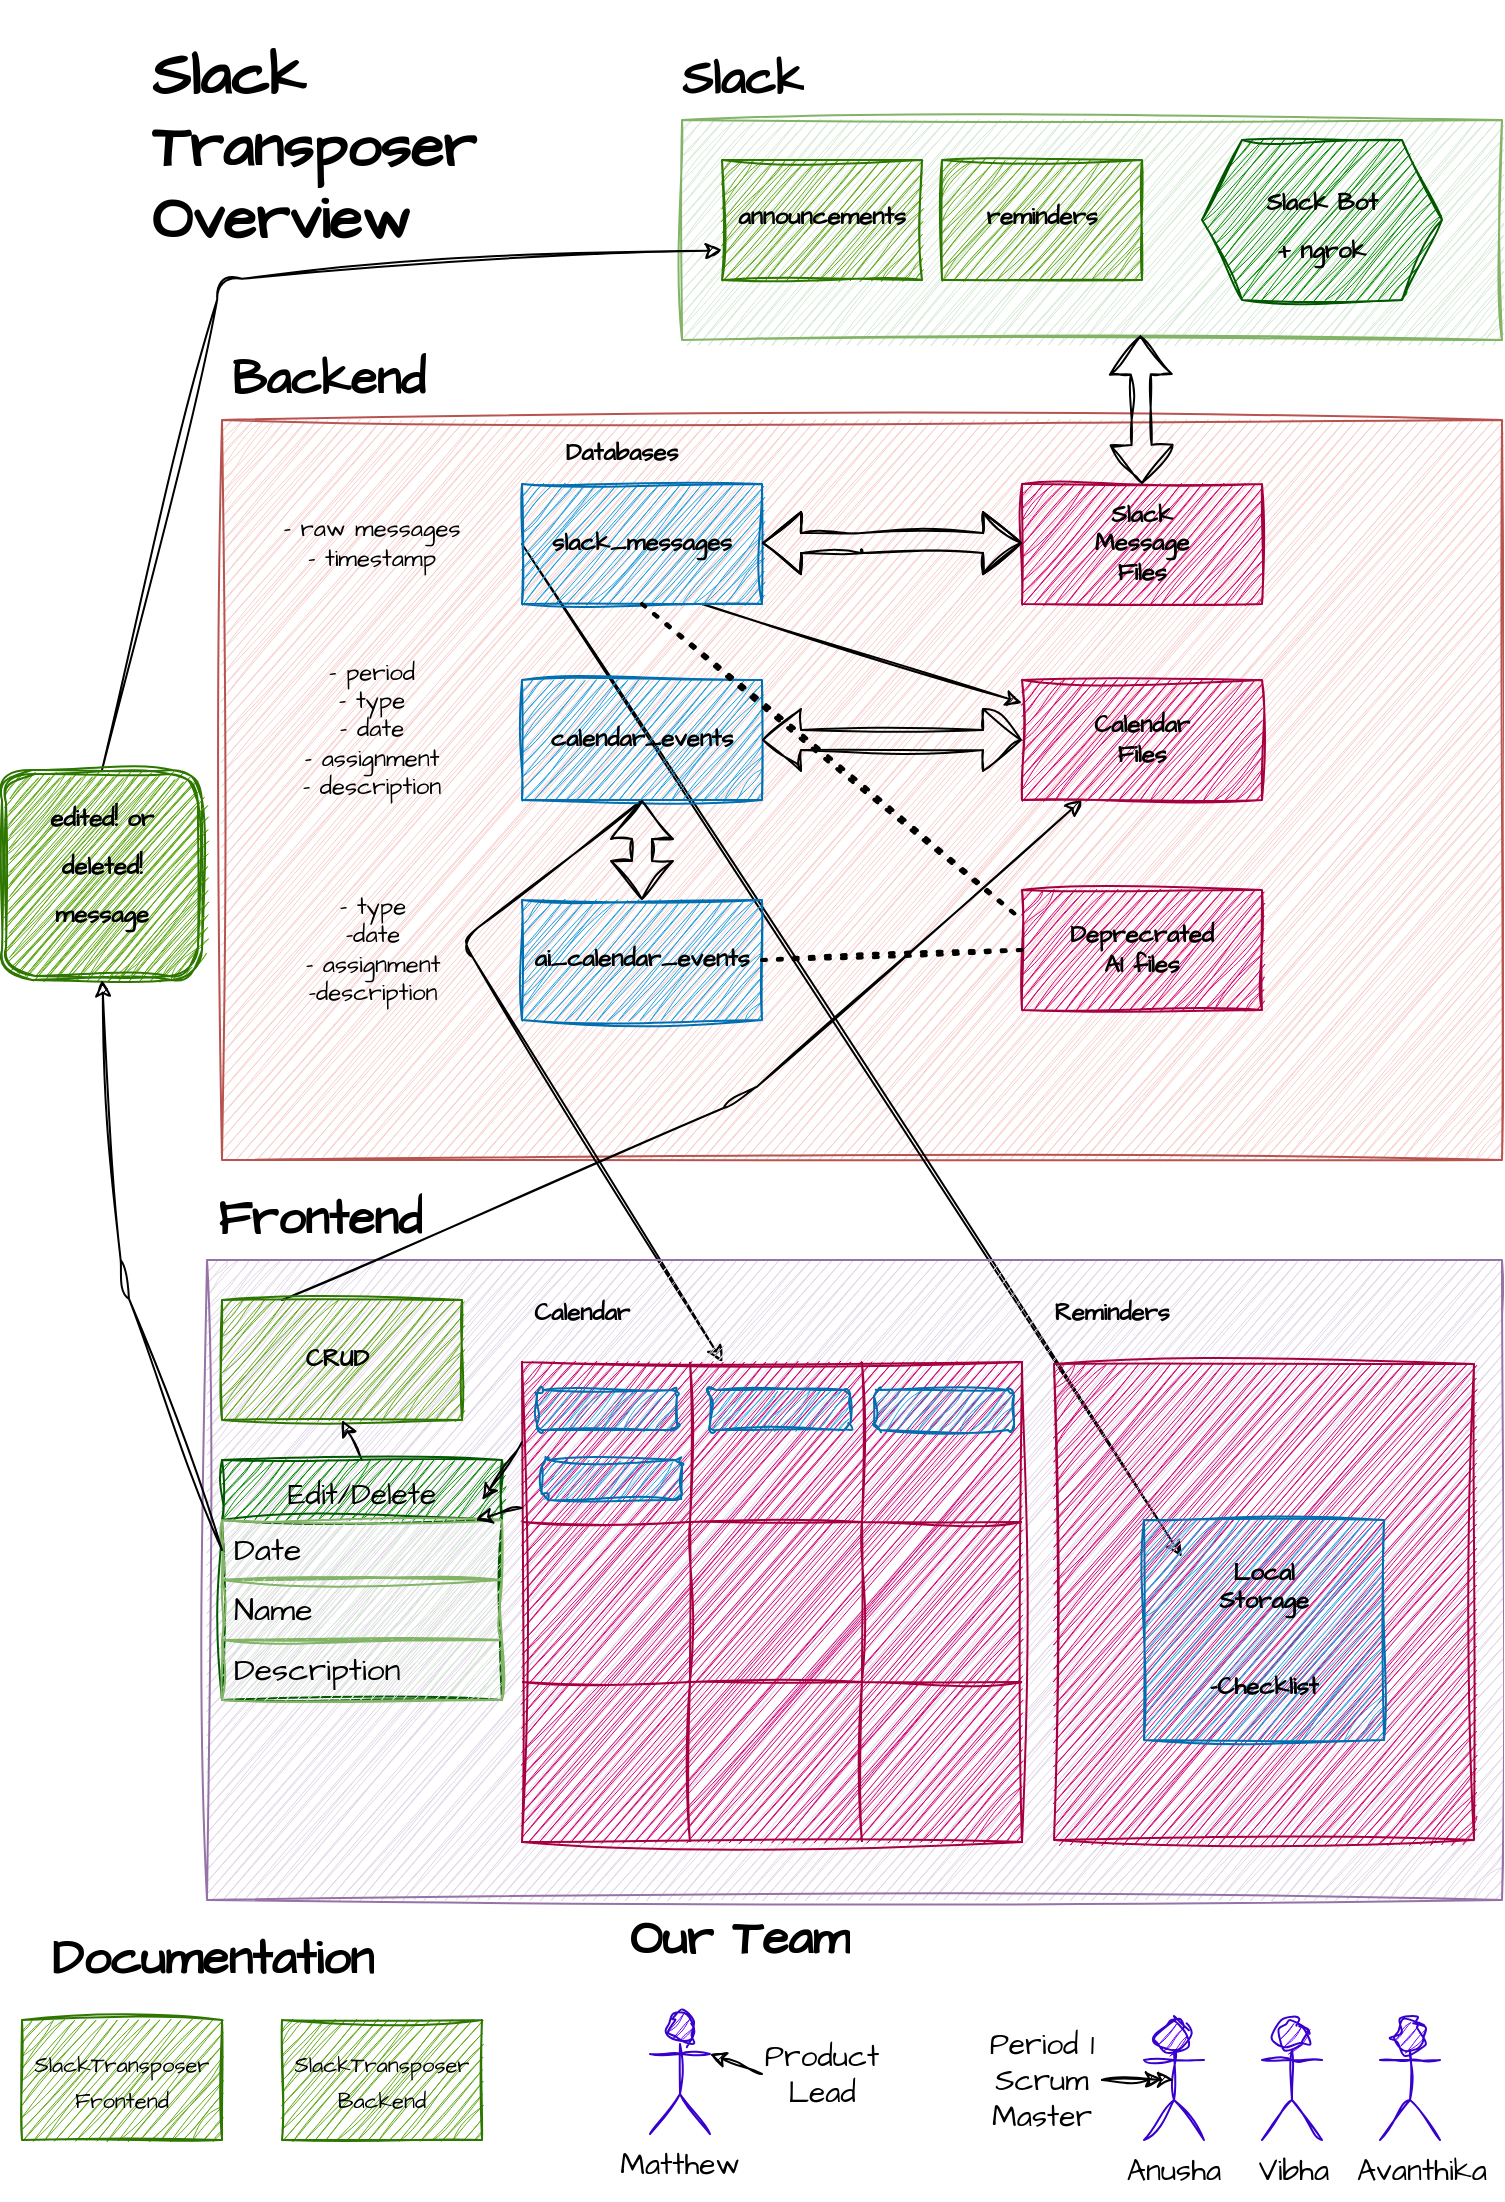 <mxfile>
  <diagram id="cbtELeMb5u2cjlSm2niA" name="Page-1">
    <mxGraphModel dx="1068" dy="2098" grid="1" gridSize="20" guides="1" tooltips="1" connect="1" arrows="1" fold="1" page="1" pageScale="1" pageWidth="850" pageHeight="1100" background="#ffffff" math="0" shadow="0">
      <root>
        <mxCell id="0" />
        <mxCell id="1" parent="0" />
        <mxCell id="2" value="" style="rounded=0;whiteSpace=wrap;html=1;sketch=1;hachureGap=4;jiggle=2;curveFitting=1;fontFamily=Architects Daughter;fontSource=https%3A%2F%2Ffonts.googleapis.com%2Fcss%3Ffamily%3DArchitects%2BDaughter;fontSize=20;fillColor=#d5e8d4;strokeColor=#82b366;" parent="1" vertex="1">
          <mxGeometry x="350" y="50" width="410" height="110" as="geometry" />
        </mxCell>
        <mxCell id="3" value="" style="rounded=0;whiteSpace=wrap;html=1;sketch=1;hachureGap=4;jiggle=2;curveFitting=1;fontFamily=Architects Daughter;fontSource=https%3A%2F%2Ffonts.googleapis.com%2Fcss%3Ffamily%3DArchitects%2BDaughter;fontSize=20;fillColor=#60a917;fontColor=#ffffff;strokeColor=#2D7600;" parent="1" vertex="1">
          <mxGeometry x="370" y="70" width="100" height="60" as="geometry" />
        </mxCell>
        <mxCell id="4" value="" style="rounded=0;whiteSpace=wrap;html=1;sketch=1;hachureGap=4;jiggle=2;curveFitting=1;fontFamily=Architects Daughter;fontSource=https%3A%2F%2Ffonts.googleapis.com%2Fcss%3Ffamily%3DArchitects%2BDaughter;fontSize=20;fillColor=#60a917;fontColor=#ffffff;strokeColor=#2D7600;" parent="1" vertex="1">
          <mxGeometry x="480" y="70" width="100" height="60" as="geometry" />
        </mxCell>
        <mxCell id="6" value="" style="shape=hexagon;perimeter=hexagonPerimeter2;whiteSpace=wrap;html=1;fixedSize=1;sketch=1;hachureGap=4;jiggle=2;curveFitting=1;fontFamily=Architects Daughter;fontSource=https%3A%2F%2Ffonts.googleapis.com%2Fcss%3Ffamily%3DArchitects%2BDaughter;fontSize=20;fillColor=#008a00;fontColor=#ffffff;strokeColor=#005700;" parent="1" vertex="1">
          <mxGeometry x="610" y="60" width="120" height="80" as="geometry" />
        </mxCell>
        <mxCell id="7" value="&lt;b style=&quot;font-size: 12px;&quot;&gt;announcements&lt;/b&gt;" style="text;html=1;strokeColor=none;fillColor=none;align=center;verticalAlign=middle;whiteSpace=wrap;rounded=0;sketch=1;hachureGap=4;jiggle=2;curveFitting=1;fontFamily=Architects Daughter;fontSource=https%3A%2F%2Ffonts.googleapis.com%2Fcss%3Ffamily%3DArchitects%2BDaughter;fontSize=20;fontColor=#000000;" parent="1" vertex="1">
          <mxGeometry x="390" y="80" width="60" height="30" as="geometry" />
        </mxCell>
        <mxCell id="9" value="&lt;span style=&quot;font-size: 12px;&quot;&gt;&lt;b&gt;reminders&lt;/b&gt;&lt;/span&gt;" style="text;html=1;strokeColor=none;fillColor=none;align=center;verticalAlign=middle;whiteSpace=wrap;rounded=0;sketch=1;hachureGap=4;jiggle=2;curveFitting=1;fontFamily=Architects Daughter;fontSource=https%3A%2F%2Ffonts.googleapis.com%2Fcss%3Ffamily%3DArchitects%2BDaughter;fontSize=20;fontColor=#000000;" parent="1" vertex="1">
          <mxGeometry x="500" y="80" width="60" height="30" as="geometry" />
        </mxCell>
        <mxCell id="13" value="&lt;span style=&quot;font-size: 12px;&quot;&gt;&lt;b&gt;Slack Bot + ngrok&lt;/b&gt;&lt;/span&gt;" style="text;html=1;strokeColor=none;fillColor=none;align=center;verticalAlign=middle;whiteSpace=wrap;rounded=0;sketch=1;hachureGap=4;jiggle=2;curveFitting=1;fontFamily=Architects Daughter;fontSource=https%3A%2F%2Ffonts.googleapis.com%2Fcss%3Ffamily%3DArchitects%2BDaughter;fontSize=20;fontColor=#000000;" parent="1" vertex="1">
          <mxGeometry x="640" y="85" width="60" height="30" as="geometry" />
        </mxCell>
        <mxCell id="15" value="" style="rounded=0;whiteSpace=wrap;html=1;sketch=1;hachureGap=4;jiggle=2;curveFitting=1;fontFamily=Architects Daughter;fontSource=https%3A%2F%2Ffonts.googleapis.com%2Fcss%3Ffamily%3DArchitects%2BDaughter;fontSize=12;fillColor=#f8cecc;strokeColor=#b85450;" parent="1" vertex="1">
          <mxGeometry x="120" y="200" width="640" height="370" as="geometry" />
        </mxCell>
        <mxCell id="16" value="&lt;h1&gt;Slack&lt;/h1&gt;" style="text;html=1;strokeColor=none;fillColor=none;spacing=5;spacingTop=-20;whiteSpace=wrap;overflow=hidden;rounded=0;sketch=1;hachureGap=4;jiggle=2;curveFitting=1;fontFamily=Architects Daughter;fontSource=https%3A%2F%2Ffonts.googleapis.com%2Fcss%3Ffamily%3DArchitects%2BDaughter;fontSize=12;fontColor=#000000;fontStyle=0" parent="1" vertex="1">
          <mxGeometry x="345" y="10" width="190" height="40" as="geometry" />
        </mxCell>
        <mxCell id="17" value="&lt;h1&gt;Backend&lt;/h1&gt;" style="text;html=1;strokeColor=none;fillColor=none;spacing=5;spacingTop=-20;whiteSpace=wrap;overflow=hidden;rounded=0;sketch=1;hachureGap=4;jiggle=2;curveFitting=1;fontFamily=Architects Daughter;fontSource=https%3A%2F%2Ffonts.googleapis.com%2Fcss%3Ffamily%3DArchitects%2BDaughter;fontSize=12;fontColor=#000000;fontStyle=0" parent="1" vertex="1">
          <mxGeometry x="120" y="160" width="190" height="40" as="geometry" />
        </mxCell>
        <mxCell id="18" value="&lt;b&gt;Databases&lt;/b&gt;" style="text;html=1;strokeColor=none;fillColor=none;align=center;verticalAlign=middle;whiteSpace=wrap;rounded=0;sketch=1;hachureGap=4;jiggle=2;curveFitting=1;fontFamily=Architects Daughter;fontSource=https%3A%2F%2Ffonts.googleapis.com%2Fcss%3Ffamily%3DArchitects%2BDaughter;fontSize=12;fontColor=#000000;" parent="1" vertex="1">
          <mxGeometry x="290" y="202" width="60" height="30" as="geometry" />
        </mxCell>
        <mxCell id="40" style="edgeStyle=none;sketch=1;hachureGap=4;jiggle=2;curveFitting=1;html=1;exitX=0.75;exitY=1;exitDx=0;exitDy=0;strokeColor=#000000;fontFamily=Architects Daughter;fontSource=https%3A%2F%2Ffonts.googleapis.com%2Fcss%3Ffamily%3DArchitects%2BDaughter;fontSize=12;fontColor=#000000;" parent="1" source="19" target="29" edge="1">
          <mxGeometry relative="1" as="geometry" />
        </mxCell>
        <mxCell id="138" style="edgeStyle=none;sketch=1;hachureGap=4;jiggle=2;curveFitting=1;html=1;exitX=0;exitY=0.5;exitDx=0;exitDy=0;entryX=0.158;entryY=0.167;entryDx=0;entryDy=0;entryPerimeter=0;strokeColor=#000000;fontFamily=Architects Daughter;fontSource=https%3A%2F%2Ffonts.googleapis.com%2Fcss%3Ffamily%3DArchitects%2BDaughter;fontSize=11;fontColor=#000000;" parent="1" source="19" target="71" edge="1">
          <mxGeometry relative="1" as="geometry" />
        </mxCell>
        <mxCell id="19" value="" style="rounded=0;whiteSpace=wrap;html=1;sketch=1;hachureGap=4;jiggle=2;curveFitting=1;fontFamily=Architects Daughter;fontSource=https%3A%2F%2Ffonts.googleapis.com%2Fcss%3Ffamily%3DArchitects%2BDaughter;fontSize=12;fontColor=#ffffff;fillColor=#1ba1e2;strokeColor=#006EAF;" parent="1" vertex="1">
          <mxGeometry x="270" y="232" width="120" height="60" as="geometry" />
        </mxCell>
        <mxCell id="74" style="edgeStyle=none;sketch=1;hachureGap=4;jiggle=2;curveFitting=1;html=1;exitX=0.5;exitY=1;exitDx=0;exitDy=0;strokeColor=#000000;fontFamily=Architects Daughter;fontSource=https%3A%2F%2Ffonts.googleapis.com%2Fcss%3Ffamily%3DArchitects%2BDaughter;fontSize=12;fontColor=#000000;" parent="1" source="20" target="50" edge="1">
          <mxGeometry relative="1" as="geometry">
            <Array as="points">
              <mxPoint x="240" y="460" />
            </Array>
          </mxGeometry>
        </mxCell>
        <mxCell id="20" value="" style="rounded=0;whiteSpace=wrap;html=1;sketch=1;hachureGap=4;jiggle=2;curveFitting=1;fontFamily=Architects Daughter;fontSource=https%3A%2F%2Ffonts.googleapis.com%2Fcss%3Ffamily%3DArchitects%2BDaughter;fontSize=12;fontColor=#ffffff;fillColor=#1ba1e2;strokeColor=#006EAF;" parent="1" vertex="1">
          <mxGeometry x="270" y="330" width="120" height="60" as="geometry" />
        </mxCell>
        <mxCell id="21" value="" style="rounded=0;whiteSpace=wrap;html=1;sketch=1;hachureGap=4;jiggle=2;curveFitting=1;fontFamily=Architects Daughter;fontSource=https%3A%2F%2Ffonts.googleapis.com%2Fcss%3Ffamily%3DArchitects%2BDaughter;fontSize=12;fontColor=#ffffff;fillColor=#1ba1e2;strokeColor=#006EAF;" parent="1" vertex="1">
          <mxGeometry x="270" y="440" width="120" height="60" as="geometry" />
        </mxCell>
        <mxCell id="22" value="&lt;b&gt;slack_messages&lt;/b&gt;" style="text;html=1;strokeColor=none;fillColor=none;align=center;verticalAlign=middle;whiteSpace=wrap;rounded=0;sketch=1;hachureGap=4;jiggle=2;curveFitting=1;fontFamily=Architects Daughter;fontSource=https%3A%2F%2Ffonts.googleapis.com%2Fcss%3Ffamily%3DArchitects%2BDaughter;fontSize=12;fontColor=#000000;" parent="1" vertex="1">
          <mxGeometry x="300" y="247" width="60" height="30" as="geometry" />
        </mxCell>
        <mxCell id="23" value="&lt;b&gt;calendar_events&lt;/b&gt;" style="text;html=1;strokeColor=none;fillColor=none;align=center;verticalAlign=middle;whiteSpace=wrap;rounded=0;sketch=1;hachureGap=4;jiggle=2;curveFitting=1;fontFamily=Architects Daughter;fontSource=https%3A%2F%2Ffonts.googleapis.com%2Fcss%3Ffamily%3DArchitects%2BDaughter;fontSize=12;fontColor=#000000;" parent="1" vertex="1">
          <mxGeometry x="300" y="345" width="60" height="30" as="geometry" />
        </mxCell>
        <mxCell id="24" value="&lt;b&gt;ai_calendar_events&lt;/b&gt;" style="text;html=1;strokeColor=none;fillColor=none;align=center;verticalAlign=middle;whiteSpace=wrap;rounded=0;sketch=1;hachureGap=4;jiggle=2;curveFitting=1;fontFamily=Architects Daughter;fontSource=https%3A%2F%2Ffonts.googleapis.com%2Fcss%3Ffamily%3DArchitects%2BDaughter;fontSize=12;fontColor=#000000;" parent="1" vertex="1">
          <mxGeometry x="300" y="455" width="60" height="30" as="geometry" />
        </mxCell>
        <mxCell id="25" value="- raw messages&lt;br&gt;- timestamp" style="text;html=1;strokeColor=none;fillColor=none;align=center;verticalAlign=middle;whiteSpace=wrap;rounded=0;sketch=1;hachureGap=4;jiggle=2;curveFitting=1;fontFamily=Architects Daughter;fontSource=https%3A%2F%2Ffonts.googleapis.com%2Fcss%3Ffamily%3DArchitects%2BDaughter;fontSize=12;fontColor=#000000;" parent="1" vertex="1">
          <mxGeometry x="130" y="247" width="130" height="30" as="geometry" />
        </mxCell>
        <mxCell id="26" value="- period&lt;br&gt;- type&lt;br&gt;- date&lt;br&gt;- assignment&lt;br&gt;- description" style="text;html=1;strokeColor=none;fillColor=none;align=center;verticalAlign=middle;whiteSpace=wrap;rounded=0;sketch=1;hachureGap=4;jiggle=2;curveFitting=1;fontFamily=Architects Daughter;fontSource=https%3A%2F%2Ffonts.googleapis.com%2Fcss%3Ffamily%3DArchitects%2BDaughter;fontSize=12;fontColor=#000000;" parent="1" vertex="1">
          <mxGeometry x="130" y="340" width="130" height="30" as="geometry" />
        </mxCell>
        <mxCell id="27" value="- type&lt;br&gt;-date&lt;br&gt;- assignment&lt;br&gt;-description" style="text;html=1;strokeColor=none;fillColor=none;align=center;verticalAlign=middle;whiteSpace=wrap;rounded=0;sketch=1;hachureGap=4;jiggle=2;curveFitting=1;fontFamily=Architects Daughter;fontSource=https%3A%2F%2Ffonts.googleapis.com%2Fcss%3Ffamily%3DArchitects%2BDaughter;fontSize=12;fontColor=#000000;" parent="1" vertex="1">
          <mxGeometry x="112.5" y="450" width="165" height="30" as="geometry" />
        </mxCell>
        <mxCell id="28" value="" style="rounded=0;whiteSpace=wrap;html=1;sketch=1;hachureGap=4;jiggle=2;curveFitting=1;fontFamily=Architects Daughter;fontSource=https%3A%2F%2Ffonts.googleapis.com%2Fcss%3Ffamily%3DArchitects%2BDaughter;fontSize=12;fontColor=#ffffff;fillColor=#d80073;strokeColor=#A50040;" parent="1" vertex="1">
          <mxGeometry x="520" y="232" width="120" height="60" as="geometry" />
        </mxCell>
        <mxCell id="29" value="" style="rounded=0;whiteSpace=wrap;html=1;sketch=1;hachureGap=4;jiggle=2;curveFitting=1;fontFamily=Architects Daughter;fontSource=https%3A%2F%2Ffonts.googleapis.com%2Fcss%3Ffamily%3DArchitects%2BDaughter;fontSize=12;fontColor=#ffffff;fillColor=#d80073;strokeColor=#A50040;" parent="1" vertex="1">
          <mxGeometry x="520" y="330" width="120" height="60" as="geometry" />
        </mxCell>
        <mxCell id="30" value="" style="rounded=0;whiteSpace=wrap;html=1;sketch=1;hachureGap=4;jiggle=2;curveFitting=1;fontFamily=Architects Daughter;fontSource=https%3A%2F%2Ffonts.googleapis.com%2Fcss%3Ffamily%3DArchitects%2BDaughter;fontSize=12;fontColor=#ffffff;fillColor=#d80073;strokeColor=#A50040;" parent="1" vertex="1">
          <mxGeometry x="520" y="435" width="120" height="60" as="geometry" />
        </mxCell>
        <mxCell id="31" value="Slack Message Files" style="text;html=1;strokeColor=none;fillColor=none;align=center;verticalAlign=middle;whiteSpace=wrap;rounded=0;sketch=1;hachureGap=4;jiggle=2;curveFitting=1;fontFamily=Architects Daughter;fontSource=https%3A%2F%2Ffonts.googleapis.com%2Fcss%3Ffamily%3DArchitects%2BDaughter;fontSize=12;fontColor=#000000;fontStyle=1" parent="1" vertex="1">
          <mxGeometry x="550" y="247" width="60" height="30" as="geometry" />
        </mxCell>
        <mxCell id="32" value="&lt;b&gt;Calendar Files&lt;/b&gt;" style="text;html=1;strokeColor=none;fillColor=none;align=center;verticalAlign=middle;whiteSpace=wrap;rounded=0;sketch=1;hachureGap=4;jiggle=2;curveFitting=1;fontFamily=Architects Daughter;fontSource=https%3A%2F%2Ffonts.googleapis.com%2Fcss%3Ffamily%3DArchitects%2BDaughter;fontSize=12;fontColor=#000000;" parent="1" vertex="1">
          <mxGeometry x="550" y="345" width="60" height="30" as="geometry" />
        </mxCell>
        <mxCell id="33" value="&lt;b&gt;Deprecrated AI files&lt;/b&gt;" style="text;html=1;strokeColor=none;fillColor=none;align=center;verticalAlign=middle;whiteSpace=wrap;rounded=0;sketch=1;hachureGap=4;jiggle=2;curveFitting=1;fontFamily=Architects Daughter;fontSource=https%3A%2F%2Ffonts.googleapis.com%2Fcss%3Ffamily%3DArchitects%2BDaughter;fontSize=12;fontColor=#000000;" parent="1" vertex="1">
          <mxGeometry x="550" y="450" width="60" height="30" as="geometry" />
        </mxCell>
        <mxCell id="44" value="" style="endArrow=none;dashed=1;html=1;dashPattern=1 3;strokeWidth=2;sketch=1;hachureGap=4;jiggle=2;curveFitting=1;strokeColor=#000000;fontFamily=Architects Daughter;fontSource=https%3A%2F%2Ffonts.googleapis.com%2Fcss%3Ffamily%3DArchitects%2BDaughter;fontSize=12;fontColor=#000000;exitX=0.5;exitY=1;exitDx=0;exitDy=0;entryX=0;entryY=0.25;entryDx=0;entryDy=0;" parent="1" source="19" target="30" edge="1">
          <mxGeometry width="50" height="50" relative="1" as="geometry">
            <mxPoint x="460" y="470" as="sourcePoint" />
            <mxPoint x="510" y="420" as="targetPoint" />
          </mxGeometry>
        </mxCell>
        <mxCell id="46" value="" style="endArrow=none;dashed=1;html=1;dashPattern=1 3;strokeWidth=2;sketch=1;hachureGap=4;jiggle=2;curveFitting=1;strokeColor=#000000;fontFamily=Architects Daughter;fontSource=https%3A%2F%2Ffonts.googleapis.com%2Fcss%3Ffamily%3DArchitects%2BDaughter;fontSize=12;fontColor=#000000;exitX=1;exitY=0.5;exitDx=0;exitDy=0;entryX=0;entryY=0.5;entryDx=0;entryDy=0;" parent="1" source="21" target="30" edge="1">
          <mxGeometry width="50" height="50" relative="1" as="geometry">
            <mxPoint x="460" y="470" as="sourcePoint" />
            <mxPoint x="510" y="420" as="targetPoint" />
          </mxGeometry>
        </mxCell>
        <mxCell id="47" value="" style="rounded=0;whiteSpace=wrap;html=1;sketch=1;hachureGap=4;jiggle=2;curveFitting=1;fontFamily=Architects Daughter;fontSource=https%3A%2F%2Ffonts.googleapis.com%2Fcss%3Ffamily%3DArchitects%2BDaughter;fontSize=12;fillColor=#e1d5e7;strokeColor=#9673a6;" parent="1" vertex="1">
          <mxGeometry x="112.5" y="620" width="647.5" height="320" as="geometry" />
        </mxCell>
        <mxCell id="48" value="&lt;h1&gt;Frontend&lt;/h1&gt;" style="text;html=1;strokeColor=none;fillColor=none;spacing=5;spacingTop=-20;whiteSpace=wrap;overflow=hidden;rounded=0;sketch=1;hachureGap=4;jiggle=2;curveFitting=1;fontFamily=Architects Daughter;fontSource=https%3A%2F%2Ffonts.googleapis.com%2Fcss%3Ffamily%3DArchitects%2BDaughter;fontSize=12;fontColor=#000000;fontStyle=0" parent="1" vertex="1">
          <mxGeometry x="112.5" y="580" width="190" height="40" as="geometry" />
        </mxCell>
        <mxCell id="49" value="" style="shape=table;html=1;whiteSpace=wrap;startSize=0;container=1;collapsible=0;childLayout=tableLayout;sketch=1;hachureGap=4;jiggle=2;curveFitting=1;fontFamily=Architects Daughter;fontSource=https%3A%2F%2Ffonts.googleapis.com%2Fcss%3Ffamily%3DArchitects%2BDaughter;fontSize=12;fontColor=#ffffff;fillColor=#d80073;strokeColor=#A50040;" parent="1" vertex="1">
          <mxGeometry x="270" y="671" width="250" height="240" as="geometry" />
        </mxCell>
        <mxCell id="50" value="" style="shape=tableRow;horizontal=0;startSize=0;swimlaneHead=0;swimlaneBody=0;top=0;left=0;bottom=0;right=0;collapsible=0;dropTarget=0;fillColor=none;points=[[0,0.5],[1,0.5]];portConstraint=eastwest;sketch=1;hachureGap=4;jiggle=2;curveFitting=1;fontFamily=Architects Daughter;fontSource=https%3A%2F%2Ffonts.googleapis.com%2Fcss%3Ffamily%3DArchitects%2BDaughter;fontSize=12;fontColor=#000000;" parent="49" vertex="1">
          <mxGeometry width="250" height="80" as="geometry" />
        </mxCell>
        <mxCell id="51" value="" style="shape=partialRectangle;html=1;whiteSpace=wrap;connectable=0;fillColor=none;top=0;left=0;bottom=0;right=0;overflow=hidden;sketch=1;hachureGap=4;jiggle=2;curveFitting=1;fontFamily=Architects Daughter;fontSource=https%3A%2F%2Ffonts.googleapis.com%2Fcss%3Ffamily%3DArchitects%2BDaughter;fontSize=12;fontColor=#000000;" parent="50" vertex="1">
          <mxGeometry width="84" height="80" as="geometry">
            <mxRectangle width="84" height="80" as="alternateBounds" />
          </mxGeometry>
        </mxCell>
        <mxCell id="52" value="" style="shape=partialRectangle;html=1;whiteSpace=wrap;connectable=0;fillColor=none;top=0;left=0;bottom=0;right=0;overflow=hidden;sketch=1;hachureGap=4;jiggle=2;curveFitting=1;fontFamily=Architects Daughter;fontSource=https%3A%2F%2Ffonts.googleapis.com%2Fcss%3Ffamily%3DArchitects%2BDaughter;fontSize=12;fontColor=#000000;" parent="50" vertex="1">
          <mxGeometry x="84" width="86" height="80" as="geometry">
            <mxRectangle width="86" height="80" as="alternateBounds" />
          </mxGeometry>
        </mxCell>
        <mxCell id="53" value="" style="shape=partialRectangle;html=1;whiteSpace=wrap;connectable=0;fillColor=none;top=0;left=0;bottom=0;right=0;overflow=hidden;sketch=1;hachureGap=4;jiggle=2;curveFitting=1;fontFamily=Architects Daughter;fontSource=https%3A%2F%2Ffonts.googleapis.com%2Fcss%3Ffamily%3DArchitects%2BDaughter;fontSize=12;fontColor=#000000;" parent="50" vertex="1">
          <mxGeometry x="170" width="80" height="80" as="geometry">
            <mxRectangle width="80" height="80" as="alternateBounds" />
          </mxGeometry>
        </mxCell>
        <mxCell id="54" value="" style="shape=tableRow;horizontal=0;startSize=0;swimlaneHead=0;swimlaneBody=0;top=0;left=0;bottom=0;right=0;collapsible=0;dropTarget=0;fillColor=none;points=[[0,0.5],[1,0.5]];portConstraint=eastwest;sketch=1;hachureGap=4;jiggle=2;curveFitting=1;fontFamily=Architects Daughter;fontSource=https%3A%2F%2Ffonts.googleapis.com%2Fcss%3Ffamily%3DArchitects%2BDaughter;fontSize=12;fontColor=#000000;" parent="49" vertex="1">
          <mxGeometry y="80" width="250" height="80" as="geometry" />
        </mxCell>
        <mxCell id="55" value="" style="shape=partialRectangle;html=1;whiteSpace=wrap;connectable=0;fillColor=none;top=0;left=0;bottom=0;right=0;overflow=hidden;sketch=1;hachureGap=4;jiggle=2;curveFitting=1;fontFamily=Architects Daughter;fontSource=https%3A%2F%2Ffonts.googleapis.com%2Fcss%3Ffamily%3DArchitects%2BDaughter;fontSize=12;fontColor=#000000;" parent="54" vertex="1">
          <mxGeometry width="84" height="80" as="geometry">
            <mxRectangle width="84" height="80" as="alternateBounds" />
          </mxGeometry>
        </mxCell>
        <mxCell id="56" value="" style="shape=partialRectangle;html=1;whiteSpace=wrap;connectable=0;fillColor=none;top=0;left=0;bottom=0;right=0;overflow=hidden;sketch=1;hachureGap=4;jiggle=2;curveFitting=1;fontFamily=Architects Daughter;fontSource=https%3A%2F%2Ffonts.googleapis.com%2Fcss%3Ffamily%3DArchitects%2BDaughter;fontSize=12;fontColor=#000000;" parent="54" vertex="1">
          <mxGeometry x="84" width="86" height="80" as="geometry">
            <mxRectangle width="86" height="80" as="alternateBounds" />
          </mxGeometry>
        </mxCell>
        <mxCell id="57" value="" style="shape=partialRectangle;html=1;whiteSpace=wrap;connectable=0;fillColor=none;top=0;left=0;bottom=0;right=0;overflow=hidden;sketch=1;hachureGap=4;jiggle=2;curveFitting=1;fontFamily=Architects Daughter;fontSource=https%3A%2F%2Ffonts.googleapis.com%2Fcss%3Ffamily%3DArchitects%2BDaughter;fontSize=12;fontColor=#000000;" parent="54" vertex="1">
          <mxGeometry x="170" width="80" height="80" as="geometry">
            <mxRectangle width="80" height="80" as="alternateBounds" />
          </mxGeometry>
        </mxCell>
        <mxCell id="58" value="" style="shape=tableRow;horizontal=0;startSize=0;swimlaneHead=0;swimlaneBody=0;top=0;left=0;bottom=0;right=0;collapsible=0;dropTarget=0;fillColor=none;points=[[0,0.5],[1,0.5]];portConstraint=eastwest;sketch=1;hachureGap=4;jiggle=2;curveFitting=1;fontFamily=Architects Daughter;fontSource=https%3A%2F%2Ffonts.googleapis.com%2Fcss%3Ffamily%3DArchitects%2BDaughter;fontSize=12;fontColor=#000000;" parent="49" vertex="1">
          <mxGeometry y="160" width="250" height="80" as="geometry" />
        </mxCell>
        <mxCell id="59" value="" style="shape=partialRectangle;html=1;whiteSpace=wrap;connectable=0;fillColor=none;top=0;left=0;bottom=0;right=0;overflow=hidden;sketch=1;hachureGap=4;jiggle=2;curveFitting=1;fontFamily=Architects Daughter;fontSource=https%3A%2F%2Ffonts.googleapis.com%2Fcss%3Ffamily%3DArchitects%2BDaughter;fontSize=12;fontColor=#000000;" parent="58" vertex="1">
          <mxGeometry width="84" height="80" as="geometry">
            <mxRectangle width="84" height="80" as="alternateBounds" />
          </mxGeometry>
        </mxCell>
        <mxCell id="60" value="" style="shape=partialRectangle;html=1;whiteSpace=wrap;connectable=0;fillColor=none;top=0;left=0;bottom=0;right=0;overflow=hidden;sketch=1;hachureGap=4;jiggle=2;curveFitting=1;fontFamily=Architects Daughter;fontSource=https%3A%2F%2Ffonts.googleapis.com%2Fcss%3Ffamily%3DArchitects%2BDaughter;fontSize=12;fontColor=#000000;" parent="58" vertex="1">
          <mxGeometry x="84" width="86" height="80" as="geometry">
            <mxRectangle width="86" height="80" as="alternateBounds" />
          </mxGeometry>
        </mxCell>
        <mxCell id="61" value="" style="shape=partialRectangle;html=1;whiteSpace=wrap;connectable=0;fillColor=none;top=0;left=0;bottom=0;right=0;overflow=hidden;pointerEvents=1;sketch=1;hachureGap=4;jiggle=2;curveFitting=1;fontFamily=Architects Daughter;fontSource=https%3A%2F%2Ffonts.googleapis.com%2Fcss%3Ffamily%3DArchitects%2BDaughter;fontSize=12;fontColor=#000000;" parent="58" vertex="1">
          <mxGeometry x="170" width="80" height="80" as="geometry">
            <mxRectangle width="80" height="80" as="alternateBounds" />
          </mxGeometry>
        </mxCell>
        <mxCell id="62" value="&lt;b&gt;Calendar&lt;/b&gt;" style="text;html=1;strokeColor=none;fillColor=none;align=center;verticalAlign=middle;whiteSpace=wrap;rounded=0;sketch=1;hachureGap=4;jiggle=2;curveFitting=1;fontFamily=Architects Daughter;fontSource=https%3A%2F%2Ffonts.googleapis.com%2Fcss%3Ffamily%3DArchitects%2BDaughter;fontSize=12;fontColor=#000000;" parent="1" vertex="1">
          <mxGeometry x="270" y="632" width="60" height="30" as="geometry" />
        </mxCell>
        <mxCell id="69" value="" style="rounded=0;whiteSpace=wrap;html=1;sketch=1;hachureGap=4;jiggle=2;curveFitting=1;fontFamily=Architects Daughter;fontSource=https%3A%2F%2Ffonts.googleapis.com%2Fcss%3Ffamily%3DArchitects%2BDaughter;fontSize=12;fontColor=#ffffff;fillColor=#d80073;strokeColor=#A50040;" parent="1" vertex="1">
          <mxGeometry x="536" y="672" width="210" height="238" as="geometry" />
        </mxCell>
        <mxCell id="70" value="&lt;b&gt;Reminders&lt;/b&gt;" style="text;html=1;strokeColor=none;fillColor=none;align=center;verticalAlign=middle;whiteSpace=wrap;rounded=0;sketch=1;hachureGap=4;jiggle=2;curveFitting=1;fontFamily=Architects Daughter;fontSource=https%3A%2F%2Ffonts.googleapis.com%2Fcss%3Ffamily%3DArchitects%2BDaughter;fontSize=12;fontColor=#000000;" parent="1" vertex="1">
          <mxGeometry x="535" y="632" width="60" height="30" as="geometry" />
        </mxCell>
        <mxCell id="71" value="" style="rounded=0;whiteSpace=wrap;html=1;sketch=1;hachureGap=4;jiggle=2;curveFitting=1;fontFamily=Architects Daughter;fontSource=https%3A%2F%2Ffonts.googleapis.com%2Fcss%3Ffamily%3DArchitects%2BDaughter;fontSize=12;fontColor=#ffffff;fillColor=#1ba1e2;strokeColor=#006EAF;" parent="1" vertex="1">
          <mxGeometry x="581" y="750" width="120" height="110" as="geometry" />
        </mxCell>
        <mxCell id="72" value="&lt;b&gt;Local Storage&lt;br&gt;&lt;br&gt;&lt;br&gt;-Checklist&lt;br&gt;&lt;/b&gt;" style="text;html=1;strokeColor=none;fillColor=none;align=center;verticalAlign=middle;whiteSpace=wrap;rounded=0;sketch=1;hachureGap=4;jiggle=2;curveFitting=1;fontFamily=Architects Daughter;fontSource=https%3A%2F%2Ffonts.googleapis.com%2Fcss%3Ffamily%3DArchitects%2BDaughter;fontSize=12;fontColor=#000000;" parent="1" vertex="1">
          <mxGeometry x="611" y="790" width="60" height="30" as="geometry" />
        </mxCell>
        <mxCell id="94" style="edgeStyle=none;sketch=1;hachureGap=4;jiggle=2;curveFitting=1;html=1;exitX=0.25;exitY=0;exitDx=0;exitDy=0;strokeColor=#000000;fontFamily=Architects Daughter;fontSource=https%3A%2F%2Ffonts.googleapis.com%2Fcss%3Ffamily%3DArchitects%2BDaughter;fontSize=15;fontColor=#000000;entryX=0.25;entryY=1;entryDx=0;entryDy=0;" parent="1" source="82" target="29" edge="1">
          <mxGeometry relative="1" as="geometry">
            <mxPoint x="20" y="500" as="targetPoint" />
            <Array as="points">
              <mxPoint x="380" y="540" />
            </Array>
          </mxGeometry>
        </mxCell>
        <mxCell id="82" value="" style="rounded=0;whiteSpace=wrap;html=1;sketch=1;hachureGap=4;jiggle=2;curveFitting=1;fontFamily=Architects Daughter;fontSource=https%3A%2F%2Ffonts.googleapis.com%2Fcss%3Ffamily%3DArchitects%2BDaughter;fontSize=20;fillColor=#60a917;fontColor=#ffffff;strokeColor=#2D7600;" parent="1" vertex="1">
          <mxGeometry x="120" y="640" width="120" height="60" as="geometry" />
        </mxCell>
        <mxCell id="85" value="&lt;b&gt;CRUD&amp;nbsp;&lt;/b&gt;" style="text;html=1;strokeColor=none;fillColor=none;align=center;verticalAlign=middle;whiteSpace=wrap;rounded=0;sketch=1;hachureGap=4;jiggle=2;curveFitting=1;fontFamily=Architects Daughter;fontSource=https%3A%2F%2Ffonts.googleapis.com%2Fcss%3Ffamily%3DArchitects%2BDaughter;fontSize=12;fontColor=#000000;" parent="1" vertex="1">
          <mxGeometry x="150" y="655" width="60" height="30" as="geometry" />
        </mxCell>
        <mxCell id="92" style="edgeStyle=none;sketch=1;hachureGap=4;jiggle=2;curveFitting=1;html=1;exitX=0.5;exitY=0;exitDx=0;exitDy=0;entryX=0.5;entryY=1;entryDx=0;entryDy=0;strokeColor=#000000;fontFamily=Architects Daughter;fontSource=https%3A%2F%2Ffonts.googleapis.com%2Fcss%3Ffamily%3DArchitects%2BDaughter;fontSize=15;fontColor=#000000;" parent="1" source="87" target="82" edge="1">
          <mxGeometry relative="1" as="geometry" />
        </mxCell>
        <mxCell id="87" value="&lt;font style=&quot;font-size: 15px;&quot;&gt;Edit/Delete&lt;/font&gt;" style="swimlane;fontStyle=0;childLayout=stackLayout;horizontal=1;startSize=30;horizontalStack=0;resizeParent=1;resizeParentMax=0;resizeLast=0;collapsible=1;marginBottom=0;whiteSpace=wrap;html=1;sketch=1;hachureGap=4;jiggle=2;curveFitting=1;fontFamily=Architects Daughter;fontSource=https%3A%2F%2Ffonts.googleapis.com%2Fcss%3Ffamily%3DArchitects%2BDaughter;fontSize=20;fillColor=#008a00;fontColor=#000000;strokeColor=#005700;" parent="1" vertex="1">
          <mxGeometry x="120" y="720" width="140" height="120" as="geometry" />
        </mxCell>
        <mxCell id="88" value="&lt;font color=&quot;#000000&quot;&gt;Date&lt;/font&gt;" style="text;strokeColor=#82b366;fillColor=#d5e8d4;align=left;verticalAlign=middle;spacingLeft=4;spacingRight=4;overflow=hidden;points=[[0,0.5],[1,0.5]];portConstraint=eastwest;rotatable=0;whiteSpace=wrap;html=1;fontSize=16;sketch=1;hachureGap=4;jiggle=2;curveFitting=1;fontFamily=Architects Daughter;fontSource=https%3A%2F%2Ffonts.googleapis.com%2Fcss%3Ffamily%3DArchitects%2BDaughter;" parent="87" vertex="1">
          <mxGeometry y="30" width="140" height="30" as="geometry" />
        </mxCell>
        <mxCell id="89" value="&lt;font color=&quot;#000000&quot;&gt;Name&lt;/font&gt;" style="text;strokeColor=#82b366;fillColor=#d5e8d4;align=left;verticalAlign=middle;spacingLeft=4;spacingRight=4;overflow=hidden;points=[[0,0.5],[1,0.5]];portConstraint=eastwest;rotatable=0;whiteSpace=wrap;html=1;fontSize=16;sketch=1;hachureGap=4;jiggle=2;curveFitting=1;fontFamily=Architects Daughter;fontSource=https%3A%2F%2Ffonts.googleapis.com%2Fcss%3Ffamily%3DArchitects%2BDaughter;" parent="87" vertex="1">
          <mxGeometry y="60" width="140" height="30" as="geometry" />
        </mxCell>
        <mxCell id="90" value="&lt;font color=&quot;#000000&quot;&gt;Description&lt;/font&gt;" style="text;strokeColor=#82b366;fillColor=#d5e8d4;align=left;verticalAlign=middle;spacingLeft=4;spacingRight=4;overflow=hidden;points=[[0,0.5],[1,0.5]];portConstraint=eastwest;rotatable=0;whiteSpace=wrap;html=1;fontSize=16;sketch=1;hachureGap=4;jiggle=2;curveFitting=1;fontFamily=Architects Daughter;fontSource=https%3A%2F%2Ffonts.googleapis.com%2Fcss%3Ffamily%3DArchitects%2BDaughter;" parent="87" vertex="1">
          <mxGeometry y="90" width="140" height="30" as="geometry" />
        </mxCell>
        <mxCell id="91" style="edgeStyle=none;sketch=1;hachureGap=4;jiggle=2;curveFitting=1;html=1;exitX=0;exitY=0.5;exitDx=0;exitDy=0;entryX=0.929;entryY=0.167;entryDx=0;entryDy=0;entryPerimeter=0;fontFamily=Architects Daughter;fontSource=https%3A%2F%2Ffonts.googleapis.com%2Fcss%3Ffamily%3DArchitects%2BDaughter;fontSize=15;fontColor=#000000;strokeColor=#000000;" parent="1" source="50" target="87" edge="1">
          <mxGeometry relative="1" as="geometry" />
        </mxCell>
        <mxCell id="93" value="" style="edgeStyle=none;sketch=1;hachureGap=4;jiggle=2;curveFitting=1;html=1;strokeColor=#000000;fontFamily=Architects Daughter;fontSource=https%3A%2F%2Ffonts.googleapis.com%2Fcss%3Ffamily%3DArchitects%2BDaughter;fontSize=15;fontColor=#000000;" parent="1" source="50" target="88" edge="1">
          <mxGeometry relative="1" as="geometry" />
        </mxCell>
        <mxCell id="97" value="Actor" style="shape=umlActor;verticalLabelPosition=bottom;verticalAlign=top;html=1;outlineConnect=0;sketch=1;hachureGap=4;jiggle=2;curveFitting=1;fontFamily=Architects Daughter;fontSource=https%3A%2F%2Ffonts.googleapis.com%2Fcss%3Ffamily%3DArchitects%2BDaughter;fontSize=15;fontColor=#ffffff;strokeColor=#3700CC;fillColor=#6a00ff;" parent="1" vertex="1">
          <mxGeometry x="581" y="1000" width="30" height="60" as="geometry" />
        </mxCell>
        <mxCell id="98" value="Actor" style="shape=umlActor;verticalLabelPosition=bottom;verticalAlign=top;html=1;outlineConnect=0;sketch=1;hachureGap=4;jiggle=2;curveFitting=1;fontFamily=Architects Daughter;fontSource=https%3A%2F%2Ffonts.googleapis.com%2Fcss%3Ffamily%3DArchitects%2BDaughter;fontSize=15;fontColor=#ffffff;strokeColor=#3700CC;fillColor=#6a00ff;" parent="1" vertex="1">
          <mxGeometry x="640" y="1000" width="30" height="60" as="geometry" />
        </mxCell>
        <mxCell id="99" value="Actor" style="shape=umlActor;verticalLabelPosition=bottom;verticalAlign=top;html=1;outlineConnect=0;sketch=1;hachureGap=4;jiggle=2;curveFitting=1;fontFamily=Architects Daughter;fontSource=https%3A%2F%2Ffonts.googleapis.com%2Fcss%3Ffamily%3DArchitects%2BDaughter;fontSize=15;fontColor=#ffffff;strokeColor=#3700CC;fillColor=#6a00ff;" parent="1" vertex="1">
          <mxGeometry x="699" y="1000" width="30" height="60" as="geometry" />
        </mxCell>
        <mxCell id="100" value="Actor" style="shape=umlActor;verticalLabelPosition=bottom;verticalAlign=top;html=1;outlineConnect=0;sketch=1;hachureGap=4;jiggle=2;curveFitting=1;fontFamily=Architects Daughter;fontSource=https%3A%2F%2Ffonts.googleapis.com%2Fcss%3Ffamily%3DArchitects%2BDaughter;fontSize=15;fontColor=#ffffff;strokeColor=#3700CC;fillColor=#6a00ff;" parent="1" vertex="1">
          <mxGeometry x="334" y="997" width="30" height="60" as="geometry" />
        </mxCell>
        <mxCell id="101" value="Matthew" style="text;html=1;strokeColor=none;fillColor=none;align=center;verticalAlign=middle;whiteSpace=wrap;rounded=0;sketch=1;hachureGap=4;jiggle=2;curveFitting=1;fontFamily=Architects Daughter;fontSource=https%3A%2F%2Ffonts.googleapis.com%2Fcss%3Ffamily%3DArchitects%2BDaughter;fontSize=15;fontColor=#000000;" parent="1" vertex="1">
          <mxGeometry x="319" y="1057" width="60" height="30" as="geometry" />
        </mxCell>
        <mxCell id="102" value="Anusha" style="text;html=1;strokeColor=none;fillColor=none;align=center;verticalAlign=middle;whiteSpace=wrap;rounded=0;sketch=1;hachureGap=4;jiggle=2;curveFitting=1;fontFamily=Architects Daughter;fontSource=https%3A%2F%2Ffonts.googleapis.com%2Fcss%3Ffamily%3DArchitects%2BDaughter;fontSize=15;fontColor=#000000;" parent="1" vertex="1">
          <mxGeometry x="566" y="1060" width="60" height="30" as="geometry" />
        </mxCell>
        <mxCell id="103" value="Vibha" style="text;html=1;strokeColor=none;fillColor=none;align=center;verticalAlign=middle;whiteSpace=wrap;rounded=0;sketch=1;hachureGap=4;jiggle=2;curveFitting=1;fontFamily=Architects Daughter;fontSource=https%3A%2F%2Ffonts.googleapis.com%2Fcss%3Ffamily%3DArchitects%2BDaughter;fontSize=15;fontColor=#000000;" parent="1" vertex="1">
          <mxGeometry x="626" y="1060" width="60" height="30" as="geometry" />
        </mxCell>
        <mxCell id="104" value="Avanthika" style="text;html=1;strokeColor=none;fillColor=none;align=center;verticalAlign=middle;whiteSpace=wrap;rounded=0;sketch=1;hachureGap=4;jiggle=2;curveFitting=1;fontFamily=Architects Daughter;fontSource=https%3A%2F%2Ffonts.googleapis.com%2Fcss%3Ffamily%3DArchitects%2BDaughter;fontSize=15;fontColor=#000000;" parent="1" vertex="1">
          <mxGeometry x="690" y="1060" width="60" height="30" as="geometry" />
        </mxCell>
        <mxCell id="106" value="&lt;h1&gt;&lt;span style=&quot;background-color: initial;&quot;&gt;Slack Transposer Overview&lt;/span&gt;&lt;span style=&quot;background-color: initial; font-size: 15px;&quot;&gt;&amp;nbsp;&lt;/span&gt;&lt;/h1&gt;" style="text;html=1;strokeColor=none;fillColor=none;spacing=5;spacingTop=-20;whiteSpace=wrap;overflow=hidden;rounded=0;sketch=1;hachureGap=4;jiggle=2;curveFitting=1;fontFamily=Architects Daughter;fontSource=https%3A%2F%2Ffonts.googleapis.com%2Fcss%3Ffamily%3DArchitects%2BDaughter;fontSize=15;fontColor=#000000;fontStyle=1" parent="1" vertex="1">
          <mxGeometry x="80" width="190" height="120" as="geometry" />
        </mxCell>
        <mxCell id="107" value="&lt;h1&gt;Our Team&lt;/h1&gt;" style="text;html=1;strokeColor=none;fillColor=none;spacing=5;spacingTop=-20;whiteSpace=wrap;overflow=hidden;rounded=0;sketch=1;hachureGap=4;jiggle=2;curveFitting=1;fontFamily=Architects Daughter;fontSource=https%3A%2F%2Ffonts.googleapis.com%2Fcss%3Ffamily%3DArchitects%2BDaughter;fontSize=12;fontColor=#000000;fontStyle=0" parent="1" vertex="1">
          <mxGeometry x="319" y="940" width="190" height="40" as="geometry" />
        </mxCell>
        <mxCell id="114" style="edgeStyle=none;sketch=1;hachureGap=4;jiggle=2;curveFitting=1;html=1;exitX=0.5;exitY=0;exitDx=0;exitDy=0;entryX=0;entryY=0.75;entryDx=0;entryDy=0;strokeColor=#000000;fontFamily=Architects Daughter;fontSource=https%3A%2F%2Ffonts.googleapis.com%2Fcss%3Ffamily%3DArchitects%2BDaughter;fontSize=15;fontColor=#000000;" parent="1" source="111" target="3" edge="1">
          <mxGeometry relative="1" as="geometry">
            <Array as="points">
              <mxPoint x="120" y="130" />
            </Array>
          </mxGeometry>
        </mxCell>
        <mxCell id="111" value="" style="shape=ext;double=1;rounded=1;whiteSpace=wrap;html=1;sketch=1;hachureGap=4;jiggle=2;curveFitting=1;strokeColor=#2D7600;fontFamily=Architects Daughter;fontSource=https%3A%2F%2Ffonts.googleapis.com%2Fcss%3Ffamily%3DArchitects%2BDaughter;fontSize=15;fontColor=#ffffff;fillColor=#60a917;" parent="1" vertex="1">
          <mxGeometry x="10" y="375" width="100" height="105" as="geometry" />
        </mxCell>
        <mxCell id="112" value="&lt;span style=&quot;font-size: 12px;&quot;&gt;&lt;b&gt;edited! or deleted! message&lt;/b&gt;&lt;/span&gt;" style="text;html=1;strokeColor=none;fillColor=none;align=center;verticalAlign=middle;whiteSpace=wrap;rounded=0;sketch=1;hachureGap=4;jiggle=2;curveFitting=1;fontFamily=Architects Daughter;fontSource=https%3A%2F%2Ffonts.googleapis.com%2Fcss%3Ffamily%3DArchitects%2BDaughter;fontSize=20;fontColor=#000000;" parent="1" vertex="1">
          <mxGeometry x="30" y="405" width="60" height="30" as="geometry" />
        </mxCell>
        <mxCell id="113" style="edgeStyle=none;sketch=1;hachureGap=4;jiggle=2;curveFitting=1;html=1;exitX=0;exitY=0.5;exitDx=0;exitDy=0;entryX=0.5;entryY=1;entryDx=0;entryDy=0;strokeColor=#000000;fontFamily=Architects Daughter;fontSource=https%3A%2F%2Ffonts.googleapis.com%2Fcss%3Ffamily%3DArchitects%2BDaughter;fontSize=15;fontColor=#000000;" parent="1" source="88" target="111" edge="1">
          <mxGeometry relative="1" as="geometry">
            <Array as="points">
              <mxPoint x="70" y="630" />
            </Array>
          </mxGeometry>
        </mxCell>
        <mxCell id="128" style="edgeStyle=none;sketch=1;hachureGap=4;jiggle=2;curveFitting=1;html=1;exitX=0;exitY=0.5;exitDx=0;exitDy=0;entryX=1;entryY=0.333;entryDx=0;entryDy=0;entryPerimeter=0;fontFamily=Architects Daughter;fontSource=https%3A%2F%2Ffonts.googleapis.com%2Fcss%3Ffamily%3DArchitects%2BDaughter;fontSize=16;strokeColor=#000000;" parent="1" source="115" target="100" edge="1">
          <mxGeometry relative="1" as="geometry" />
        </mxCell>
        <mxCell id="115" value="Product Lead" style="text;html=1;strokeColor=none;fillColor=none;align=center;verticalAlign=middle;whiteSpace=wrap;rounded=0;sketch=1;hachureGap=4;jiggle=2;curveFitting=1;fontFamily=Architects Daughter;fontSource=https%3A%2F%2Ffonts.googleapis.com%2Fcss%3Ffamily%3DArchitects%2BDaughter;fontSize=15;fontColor=#000000;" parent="1" vertex="1">
          <mxGeometry x="390" y="1012" width="60" height="30" as="geometry" />
        </mxCell>
        <mxCell id="127" style="edgeStyle=none;sketch=1;hachureGap=4;jiggle=2;curveFitting=1;html=1;exitX=1;exitY=0.5;exitDx=0;exitDy=0;entryX=0.5;entryY=0.5;entryDx=0;entryDy=0;entryPerimeter=0;fontFamily=Architects Daughter;fontSource=https%3A%2F%2Ffonts.googleapis.com%2Fcss%3Ffamily%3DArchitects%2BDaughter;fontSize=16;" parent="1" source="118" target="97" edge="1">
          <mxGeometry relative="1" as="geometry" />
        </mxCell>
        <mxCell id="129" style="edgeStyle=none;sketch=1;hachureGap=4;jiggle=2;curveFitting=1;html=1;exitX=1;exitY=0.5;exitDx=0;exitDy=0;strokeColor=#000000;fontFamily=Architects Daughter;fontSource=https%3A%2F%2Ffonts.googleapis.com%2Fcss%3Ffamily%3DArchitects%2BDaughter;fontSize=16;" parent="1" source="118" edge="1">
          <mxGeometry relative="1" as="geometry">
            <mxPoint x="590" y="1029.556" as="targetPoint" />
          </mxGeometry>
        </mxCell>
        <mxCell id="118" value="Period 1 Scrum Master" style="text;html=1;strokeColor=none;fillColor=none;align=center;verticalAlign=middle;whiteSpace=wrap;rounded=0;sketch=1;hachureGap=4;jiggle=2;curveFitting=1;fontFamily=Architects Daughter;fontSource=https%3A%2F%2Ffonts.googleapis.com%2Fcss%3Ffamily%3DArchitects%2BDaughter;fontSize=15;fontColor=#000000;" parent="1" vertex="1">
          <mxGeometry x="500" y="1015" width="60" height="30" as="geometry" />
        </mxCell>
        <mxCell id="122" value="&lt;h1&gt;Documentation&lt;/h1&gt;" style="text;html=1;strokeColor=none;fillColor=none;spacing=5;spacingTop=-20;whiteSpace=wrap;overflow=hidden;rounded=0;sketch=1;hachureGap=4;jiggle=2;curveFitting=1;fontFamily=Architects Daughter;fontSource=https%3A%2F%2Ffonts.googleapis.com%2Fcss%3Ffamily%3DArchitects%2BDaughter;fontSize=12;fontColor=#000000;fontStyle=0" parent="1" vertex="1">
          <mxGeometry x="30" y="950" width="190" height="40" as="geometry" />
        </mxCell>
        <mxCell id="123" value="" style="rounded=0;whiteSpace=wrap;html=1;sketch=1;hachureGap=4;jiggle=2;curveFitting=1;strokeColor=#2D7600;fontFamily=Architects Daughter;fontSource=https%3A%2F%2Ffonts.googleapis.com%2Fcss%3Ffamily%3DArchitects%2BDaughter;fontSize=15;fontColor=#ffffff;fillColor=#60a917;" parent="1" vertex="1">
          <mxGeometry x="20" y="1000" width="100" height="60" as="geometry" />
        </mxCell>
        <mxCell id="125" value="" style="rounded=0;whiteSpace=wrap;html=1;sketch=1;hachureGap=4;jiggle=2;curveFitting=1;strokeColor=#2D7600;fontFamily=Architects Daughter;fontSource=https%3A%2F%2Ffonts.googleapis.com%2Fcss%3Ffamily%3DArchitects%2BDaughter;fontSize=15;fontColor=#ffffff;fillColor=#60a917;" parent="1" vertex="1">
          <mxGeometry x="150" y="1000" width="100" height="60" as="geometry" />
        </mxCell>
        <mxCell id="126" value="&lt;font style=&quot;font-size: 11px;&quot;&gt;SlackTransposer Frontend&lt;/font&gt;" style="text;html=1;strokeColor=none;fillColor=none;align=center;verticalAlign=middle;whiteSpace=wrap;rounded=0;sketch=1;hachureGap=4;jiggle=2;curveFitting=1;fontFamily=Architects Daughter;fontSource=https%3A%2F%2Ffonts.googleapis.com%2Fcss%3Ffamily%3DArchitects%2BDaughter;fontSize=15;fontColor=#000000;" parent="1" vertex="1">
          <mxGeometry x="40" y="1015" width="60" height="30" as="geometry" />
        </mxCell>
        <mxCell id="132" value="&lt;font style=&quot;font-size: 11px;&quot;&gt;SlackTransposer Backend&lt;/font&gt;" style="text;html=1;strokeColor=none;fillColor=none;align=center;verticalAlign=middle;whiteSpace=wrap;rounded=0;sketch=1;hachureGap=4;jiggle=2;curveFitting=1;fontFamily=Architects Daughter;fontSource=https%3A%2F%2Ffonts.googleapis.com%2Fcss%3Ffamily%3DArchitects%2BDaughter;fontSize=15;fontColor=#000000;" parent="1" vertex="1">
          <mxGeometry x="170" y="1015" width="60" height="30" as="geometry" />
        </mxCell>
        <mxCell id="133" value="" style="rounded=1;whiteSpace=wrap;html=1;sketch=1;hachureGap=4;jiggle=2;curveFitting=1;fontFamily=Architects Daughter;fontSource=https%3A%2F%2Ffonts.googleapis.com%2Fcss%3Ffamily%3DArchitects%2BDaughter;fontSize=11;fontColor=#ffffff;fillColor=#1ba1e2;strokeColor=#006EAF;" parent="1" vertex="1">
          <mxGeometry x="277.5" y="685" width="70" height="20" as="geometry" />
        </mxCell>
        <mxCell id="134" value="" style="rounded=1;whiteSpace=wrap;html=1;sketch=1;hachureGap=4;jiggle=2;curveFitting=1;fontFamily=Architects Daughter;fontSource=https%3A%2F%2Ffonts.googleapis.com%2Fcss%3Ffamily%3DArchitects%2BDaughter;fontSize=11;fontColor=#ffffff;fillColor=#1ba1e2;strokeColor=#006EAF;" parent="1" vertex="1">
          <mxGeometry x="280" y="720" width="70" height="20" as="geometry" />
        </mxCell>
        <mxCell id="135" value="" style="rounded=1;whiteSpace=wrap;html=1;sketch=1;hachureGap=4;jiggle=2;curveFitting=1;fontFamily=Architects Daughter;fontSource=https%3A%2F%2Ffonts.googleapis.com%2Fcss%3Ffamily%3DArchitects%2BDaughter;fontSize=11;fontColor=#ffffff;fillColor=#1ba1e2;strokeColor=#006EAF;" parent="1" vertex="1">
          <mxGeometry x="364" y="685" width="70" height="20" as="geometry" />
        </mxCell>
        <mxCell id="136" value="" style="rounded=1;whiteSpace=wrap;html=1;sketch=1;hachureGap=4;jiggle=2;curveFitting=1;fontFamily=Architects Daughter;fontSource=https%3A%2F%2Ffonts.googleapis.com%2Fcss%3Ffamily%3DArchitects%2BDaughter;fontSize=11;fontColor=#ffffff;fillColor=#1ba1e2;strokeColor=#006EAF;" parent="1" vertex="1">
          <mxGeometry x="446" y="685" width="70" height="20" as="geometry" />
        </mxCell>
        <mxCell id="139" value="" style="shape=flexArrow;endArrow=classic;startArrow=classic;html=1;sketch=1;hachureGap=4;jiggle=2;curveFitting=1;strokeColor=#000000;fontFamily=Architects Daughter;fontSource=https%3A%2F%2Ffonts.googleapis.com%2Fcss%3Ffamily%3DArchitects%2BDaughter;fontSize=11;fontColor=#000000;entryX=0.5;entryY=1;entryDx=0;entryDy=0;" parent="1" source="21" target="20" edge="1">
          <mxGeometry width="100" height="100" relative="1" as="geometry">
            <mxPoint x="277.5" y="505" as="sourcePoint" />
            <mxPoint x="377.5" y="405" as="targetPoint" />
          </mxGeometry>
        </mxCell>
        <mxCell id="141" value="" style="shape=flexArrow;endArrow=classic;startArrow=classic;html=1;sketch=1;hachureGap=4;jiggle=2;curveFitting=1;strokeColor=#000000;fontFamily=Architects Daughter;fontSource=https%3A%2F%2Ffonts.googleapis.com%2Fcss%3Ffamily%3DArchitects%2BDaughter;fontSize=11;fontColor=#000000;entryX=0;entryY=0.5;entryDx=0;entryDy=0;exitX=1;exitY=0.5;exitDx=0;exitDy=0;" edge="1" parent="1" source="20" target="29">
          <mxGeometry width="100" height="100" relative="1" as="geometry">
            <mxPoint x="350" y="460" as="sourcePoint" />
            <mxPoint x="350" y="410" as="targetPoint" />
          </mxGeometry>
        </mxCell>
        <mxCell id="142" value="" style="shape=flexArrow;endArrow=classic;startArrow=classic;html=1;sketch=1;hachureGap=4;jiggle=2;curveFitting=1;strokeColor=#000000;fontFamily=Architects Daughter;fontSource=https%3A%2F%2Ffonts.googleapis.com%2Fcss%3Ffamily%3DArchitects%2BDaughter;fontSize=11;fontColor=#000000;entryX=0;entryY=0.5;entryDx=0;entryDy=0;exitX=1;exitY=0.5;exitDx=0;exitDy=0;" edge="1" parent="1">
          <mxGeometry width="100" height="100" relative="1" as="geometry">
            <mxPoint x="390" y="261.55" as="sourcePoint" />
            <mxPoint x="520" y="261.55" as="targetPoint" />
            <Array as="points">
              <mxPoint x="440" y="261.55" />
            </Array>
          </mxGeometry>
        </mxCell>
        <mxCell id="144" value="" style="shape=flexArrow;endArrow=classic;startArrow=classic;html=1;sketch=1;hachureGap=4;jiggle=2;curveFitting=1;strokeColor=#000000;fontFamily=Architects Daughter;fontSource=https%3A%2F%2Ffonts.googleapis.com%2Fcss%3Ffamily%3DArchitects%2BDaughter;fontSize=11;fontColor=#000000;entryX=0.5;entryY=0;entryDx=0;entryDy=0;exitX=0.559;exitY=0.979;exitDx=0;exitDy=0;exitPerimeter=0;" edge="1" parent="1" source="2" target="28">
          <mxGeometry width="100" height="100" relative="1" as="geometry">
            <mxPoint x="350" y="460" as="sourcePoint" />
            <mxPoint x="350" y="410" as="targetPoint" />
          </mxGeometry>
        </mxCell>
      </root>
    </mxGraphModel>
  </diagram>
</mxfile>
